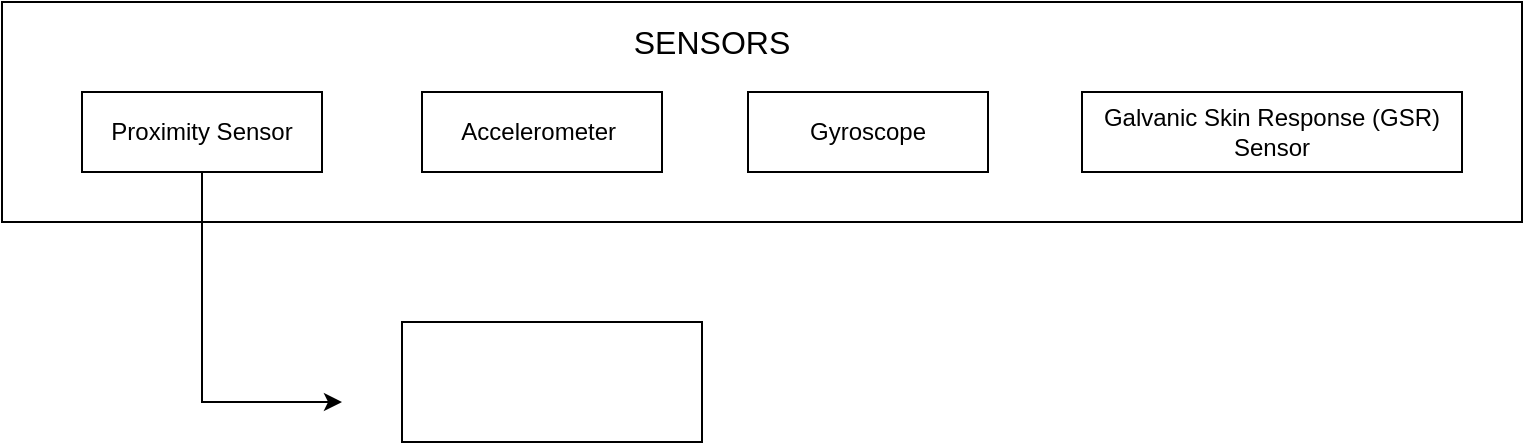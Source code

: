 <mxfile version="24.8.3">
  <diagram name="Page-1" id="VZbKuDGytKO4O2w5h4JO">
    <mxGraphModel dx="1245" dy="666" grid="1" gridSize="10" guides="1" tooltips="1" connect="1" arrows="1" fold="1" page="1" pageScale="1" pageWidth="827" pageHeight="1169" math="0" shadow="0">
      <root>
        <mxCell id="0" />
        <mxCell id="1" parent="0" />
        <mxCell id="yxWAobRcNm5OAYdzYgQ4-5" value="" style="rounded=0;whiteSpace=wrap;html=1;" vertex="1" parent="1">
          <mxGeometry x="40" y="40" width="760" height="110" as="geometry" />
        </mxCell>
        <mxCell id="yxWAobRcNm5OAYdzYgQ4-1" value="Proximity Sensor" style="rounded=0;whiteSpace=wrap;html=1;" vertex="1" parent="1">
          <mxGeometry x="80" y="85" width="120" height="40" as="geometry" />
        </mxCell>
        <mxCell id="yxWAobRcNm5OAYdzYgQ4-2" value="Accelerometer&amp;nbsp;" style="rounded=0;whiteSpace=wrap;html=1;" vertex="1" parent="1">
          <mxGeometry x="250" y="85" width="120" height="40" as="geometry" />
        </mxCell>
        <mxCell id="yxWAobRcNm5OAYdzYgQ4-3" value="Gyroscope" style="rounded=0;whiteSpace=wrap;html=1;" vertex="1" parent="1">
          <mxGeometry x="413" y="85" width="120" height="40" as="geometry" />
        </mxCell>
        <mxCell id="yxWAobRcNm5OAYdzYgQ4-4" value="Galvanic Skin Response (GSR) Sensor" style="rounded=0;whiteSpace=wrap;html=1;" vertex="1" parent="1">
          <mxGeometry x="580" y="85" width="190" height="40" as="geometry" />
        </mxCell>
        <mxCell id="yxWAobRcNm5OAYdzYgQ4-6" value="SENSORS" style="text;html=1;align=center;verticalAlign=middle;whiteSpace=wrap;rounded=0;fontSize=16;" vertex="1" parent="1">
          <mxGeometry x="310" y="40" width="170" height="40" as="geometry" />
        </mxCell>
        <mxCell id="yxWAobRcNm5OAYdzYgQ4-7" value="" style="endArrow=classic;html=1;rounded=0;exitX=0.5;exitY=1;exitDx=0;exitDy=0;" edge="1" parent="1" source="yxWAobRcNm5OAYdzYgQ4-1">
          <mxGeometry width="50" height="50" relative="1" as="geometry">
            <mxPoint x="470" y="260" as="sourcePoint" />
            <mxPoint x="210" y="240" as="targetPoint" />
            <Array as="points">
              <mxPoint x="140" y="240" />
            </Array>
          </mxGeometry>
        </mxCell>
        <mxCell id="yxWAobRcNm5OAYdzYgQ4-8" value="" style="rounded=0;whiteSpace=wrap;html=1;" vertex="1" parent="1">
          <mxGeometry x="240" y="200" width="150" height="60" as="geometry" />
        </mxCell>
      </root>
    </mxGraphModel>
  </diagram>
</mxfile>
